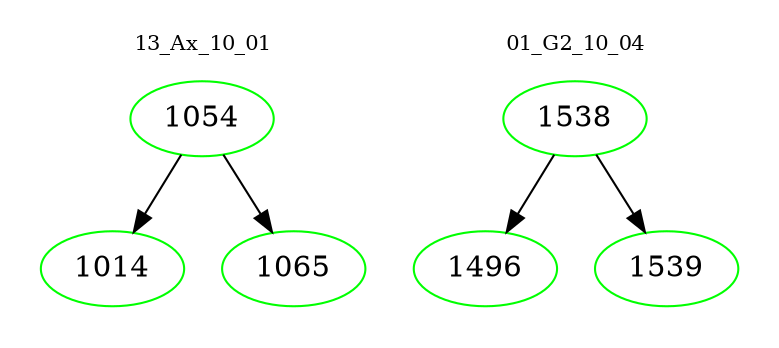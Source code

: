 digraph{
subgraph cluster_0 {
color = white
label = "13_Ax_10_01";
fontsize=10;
T0_1054 [label="1054", color="green"]
T0_1054 -> T0_1014 [color="black"]
T0_1014 [label="1014", color="green"]
T0_1054 -> T0_1065 [color="black"]
T0_1065 [label="1065", color="green"]
}
subgraph cluster_1 {
color = white
label = "01_G2_10_04";
fontsize=10;
T1_1538 [label="1538", color="green"]
T1_1538 -> T1_1496 [color="black"]
T1_1496 [label="1496", color="green"]
T1_1538 -> T1_1539 [color="black"]
T1_1539 [label="1539", color="green"]
}
}
